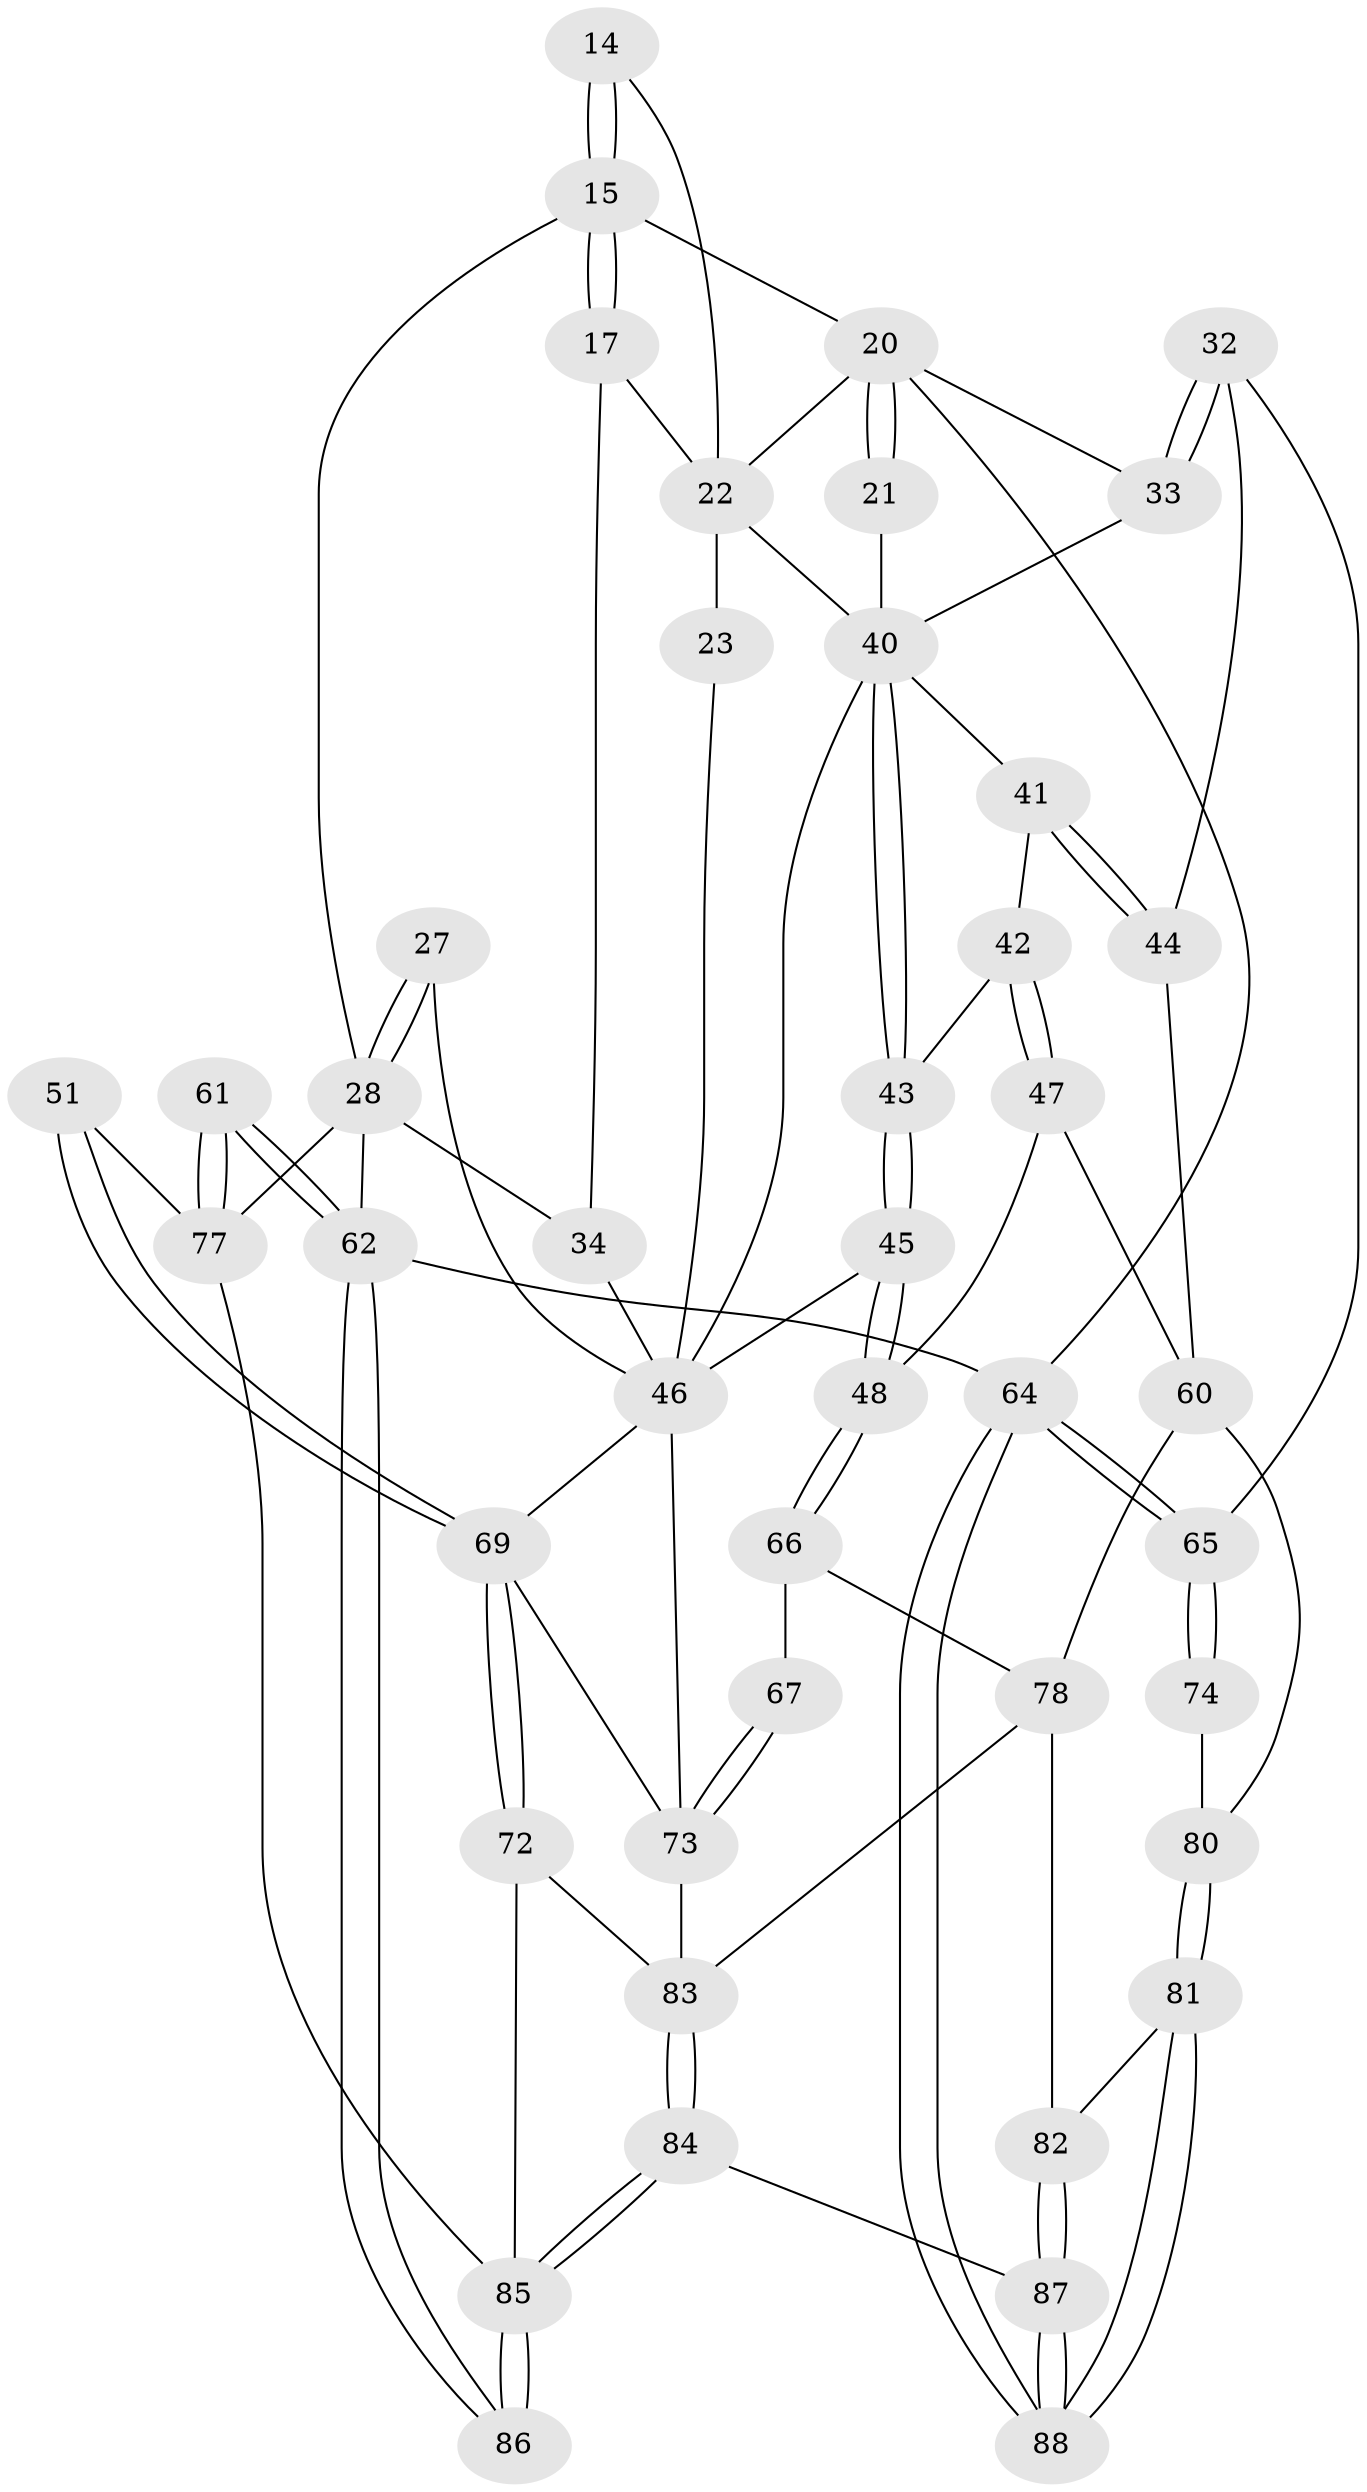 // original degree distribution, {3: 0.022727272727272728, 5: 0.5, 4: 0.25, 6: 0.22727272727272727}
// Generated by graph-tools (version 1.1) at 2025/01/03/09/25 05:01:49]
// undirected, 44 vertices, 100 edges
graph export_dot {
graph [start="1"]
  node [color=gray90,style=filled];
  14 [pos="+0.4265095684342909+0.10800086966226566"];
  15 [pos="+0.3296470684016272+0.22047663420602936",super="+7+6"];
  17 [pos="+0.3303446714290501+0.23624267615455563"];
  20 [pos="+0.7037929146091415+0.20947453229316015",super="+3+11"];
  21 [pos="+0.6275131777072216+0.24635659252192413"];
  22 [pos="+0.4714057559723447+0.3028867662048649",super="+16"];
  23 [pos="+0.3878876863719592+0.31718260477278476"];
  27 [pos="+0+0.3665846747135992"];
  28 [pos="+0+0.27899305075507497",super="+19+26"];
  32 [pos="+0.8409844232105546+0.45888311231305523"];
  33 [pos="+0.7110917924736132+0.24844099433291486"];
  34 [pos="+0.22536866710515055+0.28807809903799786",super="+18"];
  40 [pos="+0.4647402865761411+0.49405509432967554",super="+25+37"];
  41 [pos="+0.681727482344929+0.4391214475225871"];
  42 [pos="+0.5861225252501848+0.5515749740126308"];
  43 [pos="+0.46929570625110567+0.518334979712055"];
  44 [pos="+0.8056421950127142+0.4683534657391818"];
  45 [pos="+0.4364352491783705+0.5957727640385396"];
  46 [pos="+0.32266504834801535+0.6167180157456618",super="+39+36+35"];
  47 [pos="+0.5938068189749374+0.6118624180702537"];
  48 [pos="+0.4803431574103139+0.6506848698736023"];
  51 [pos="+0.06403895848886412+0.6817227802763196"];
  60 [pos="+0.6848576698618015+0.7066897663374097",super="+49"];
  61 [pos="+0+1"];
  62 [pos="+0+1",super="+10"];
  64 [pos="+1+1",super="+29+5"];
  65 [pos="+1+0.9256746365175855",super="+63"];
  66 [pos="+0.4839259715732945+0.6946383992513897"];
  67 [pos="+0.45824679840314253+0.7448775174759155"];
  69 [pos="+0.16039029368758917+0.7613385172350349",super="+56+50"];
  72 [pos="+0.18935117328550724+0.8383285574009192"];
  73 [pos="+0.4331630092883404+0.8361743833939883",super="+70+55+54"];
  74 [pos="+0.930077162229286+0.8383278939967919",super="+58+57"];
  77 [pos="+0.09787507267752998+0.8453197811988886",super="+53"];
  78 [pos="+0.6221557942222246+0.8440110933513074",super="+68"];
  80 [pos="+0.8353773231815114+0.8920210597256939",super="+59"];
  81 [pos="+0.8321248910038402+0.8976958039460325"];
  82 [pos="+0.6347731225355351+0.8659934730211389"];
  83 [pos="+0.3796929143672836+0.9332016680508926",super="+71+79"];
  84 [pos="+0.3720856077781322+1"];
  85 [pos="+0.24619057932726685+1",super="+75+76"];
  86 [pos="+0+1"];
  87 [pos="+0.6356206446921384+1"];
  88 [pos="+0.8490142630409111+1"];
  14 -- 15 [weight=2];
  14 -- 15;
  14 -- 22;
  15 -- 17;
  15 -- 17;
  15 -- 20;
  15 -- 28;
  17 -- 22;
  17 -- 34;
  20 -- 21 [weight=2];
  20 -- 21;
  20 -- 33;
  20 -- 64;
  20 -- 22;
  21 -- 40;
  22 -- 23 [weight=2];
  22 -- 40;
  23 -- 46;
  27 -- 28 [weight=2];
  27 -- 28;
  27 -- 46;
  28 -- 77;
  28 -- 62;
  28 -- 34 [weight=2];
  32 -- 33;
  32 -- 33;
  32 -- 44;
  32 -- 65;
  33 -- 40;
  34 -- 46;
  40 -- 43;
  40 -- 43;
  40 -- 41;
  40 -- 46;
  41 -- 42;
  41 -- 44;
  41 -- 44;
  42 -- 43;
  42 -- 47;
  42 -- 47;
  43 -- 45;
  43 -- 45;
  44 -- 60;
  45 -- 46;
  45 -- 48;
  45 -- 48;
  46 -- 73;
  46 -- 69;
  47 -- 48;
  47 -- 60;
  48 -- 66;
  48 -- 66;
  51 -- 69 [weight=2];
  51 -- 69;
  51 -- 77;
  60 -- 78;
  60 -- 80;
  61 -- 62;
  61 -- 62;
  61 -- 77 [weight=2];
  61 -- 77;
  62 -- 86;
  62 -- 86;
  62 -- 64 [weight=3];
  64 -- 65 [weight=2];
  64 -- 65;
  64 -- 88;
  64 -- 88;
  65 -- 74 [weight=3];
  65 -- 74;
  66 -- 67;
  66 -- 78;
  67 -- 73 [weight=2];
  67 -- 73;
  69 -- 72;
  69 -- 72;
  69 -- 73;
  72 -- 83;
  72 -- 85;
  73 -- 83 [weight=2];
  74 -- 80 [weight=2];
  77 -- 85;
  78 -- 82;
  78 -- 83;
  80 -- 81;
  80 -- 81;
  81 -- 82;
  81 -- 88;
  81 -- 88;
  82 -- 87;
  82 -- 87;
  83 -- 84;
  83 -- 84;
  84 -- 85;
  84 -- 85;
  84 -- 87;
  85 -- 86 [weight=2];
  85 -- 86;
  87 -- 88;
  87 -- 88;
}
